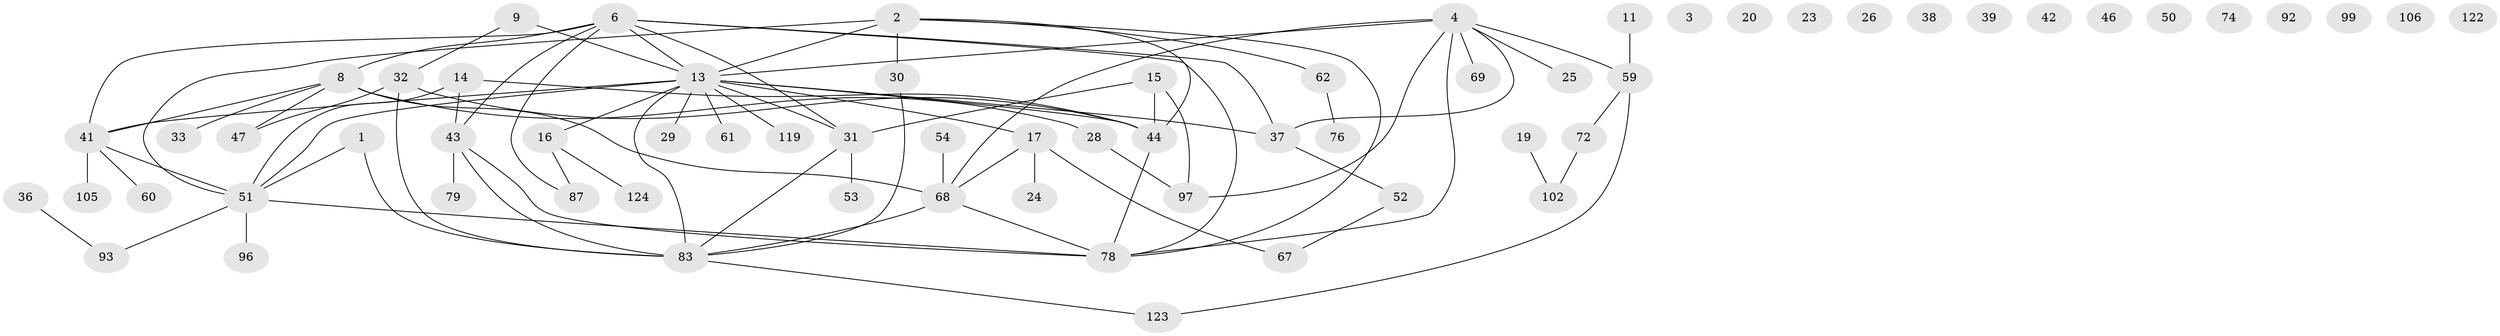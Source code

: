 // original degree distribution, {2: 0.24242424242424243, 5: 0.05303030303030303, 7: 0.015151515151515152, 4: 0.1590909090909091, 6: 0.015151515151515152, 1: 0.22727272727272727, 3: 0.1893939393939394, 0: 0.09848484848484848}
// Generated by graph-tools (version 1.1) at 2025/13/03/09/25 04:13:02]
// undirected, 66 vertices, 83 edges
graph export_dot {
graph [start="1"]
  node [color=gray90,style=filled];
  1;
  2 [super="+7"];
  3 [super="+35+34"];
  4 [super="+5"];
  6 [super="+114+132+12+64+77+104"];
  8 [super="+27"];
  9;
  11 [super="+40"];
  13 [super="+18+21"];
  14 [super="+48+56"];
  15 [super="+117"];
  16 [super="+22+127+112"];
  17 [super="+101"];
  19 [super="+80"];
  20;
  23;
  24 [super="+115"];
  25;
  26;
  28 [super="+129"];
  29 [super="+63"];
  30;
  31 [super="+88"];
  32 [super="+75"];
  33 [super="+55"];
  36;
  37 [super="+49+57"];
  38;
  39;
  41 [super="+130+58"];
  42;
  43 [super="+121+45"];
  44;
  46;
  47;
  50;
  51 [super="+86+66+73"];
  52;
  53;
  54;
  59 [super="+71"];
  60;
  61;
  62;
  67;
  68 [super="+108+100"];
  69 [super="+98"];
  72;
  74;
  76;
  78;
  79;
  83 [super="+84"];
  87 [super="+94"];
  92;
  93 [super="+103"];
  96;
  97 [super="+110"];
  99;
  102;
  105;
  106;
  119;
  122;
  123 [super="+125"];
  124;
  1 -- 83;
  1 -- 51;
  2 -- 51 [weight=2];
  2 -- 30;
  2 -- 62;
  2 -- 44;
  2 -- 78;
  2 -- 13;
  4 -- 78;
  4 -- 97;
  4 -- 68;
  4 -- 37;
  4 -- 25;
  4 -- 59;
  4 -- 13;
  4 -- 69;
  6 -- 78;
  6 -- 41 [weight=2];
  6 -- 31 [weight=2];
  6 -- 87;
  6 -- 37;
  6 -- 8;
  6 -- 43 [weight=2];
  6 -- 13 [weight=2];
  8 -- 47;
  8 -- 28;
  8 -- 41;
  8 -- 33;
  8 -- 68 [weight=2];
  9 -- 32;
  9 -- 13;
  11 -- 59;
  13 -- 29;
  13 -- 16;
  13 -- 37;
  13 -- 41;
  13 -- 44;
  13 -- 17;
  13 -- 83;
  13 -- 51;
  13 -- 119;
  13 -- 61;
  13 -- 31;
  14 -- 44;
  14 -- 51;
  14 -- 43;
  15 -- 97;
  15 -- 44;
  15 -- 31;
  16 -- 124;
  16 -- 87;
  17 -- 67;
  17 -- 24;
  17 -- 68;
  19 -- 102;
  28 -- 97;
  30 -- 83;
  31 -- 53;
  31 -- 83;
  32 -- 44;
  32 -- 47;
  32 -- 83 [weight=2];
  36 -- 93;
  37 -- 52;
  41 -- 105;
  41 -- 60;
  41 -- 51;
  43 -- 79;
  43 -- 83;
  43 -- 78;
  44 -- 78;
  51 -- 93;
  51 -- 96;
  51 -- 78;
  52 -- 67;
  54 -- 68;
  59 -- 123;
  59 -- 72;
  62 -- 76;
  68 -- 83;
  68 -- 78;
  72 -- 102;
  83 -- 123;
}
